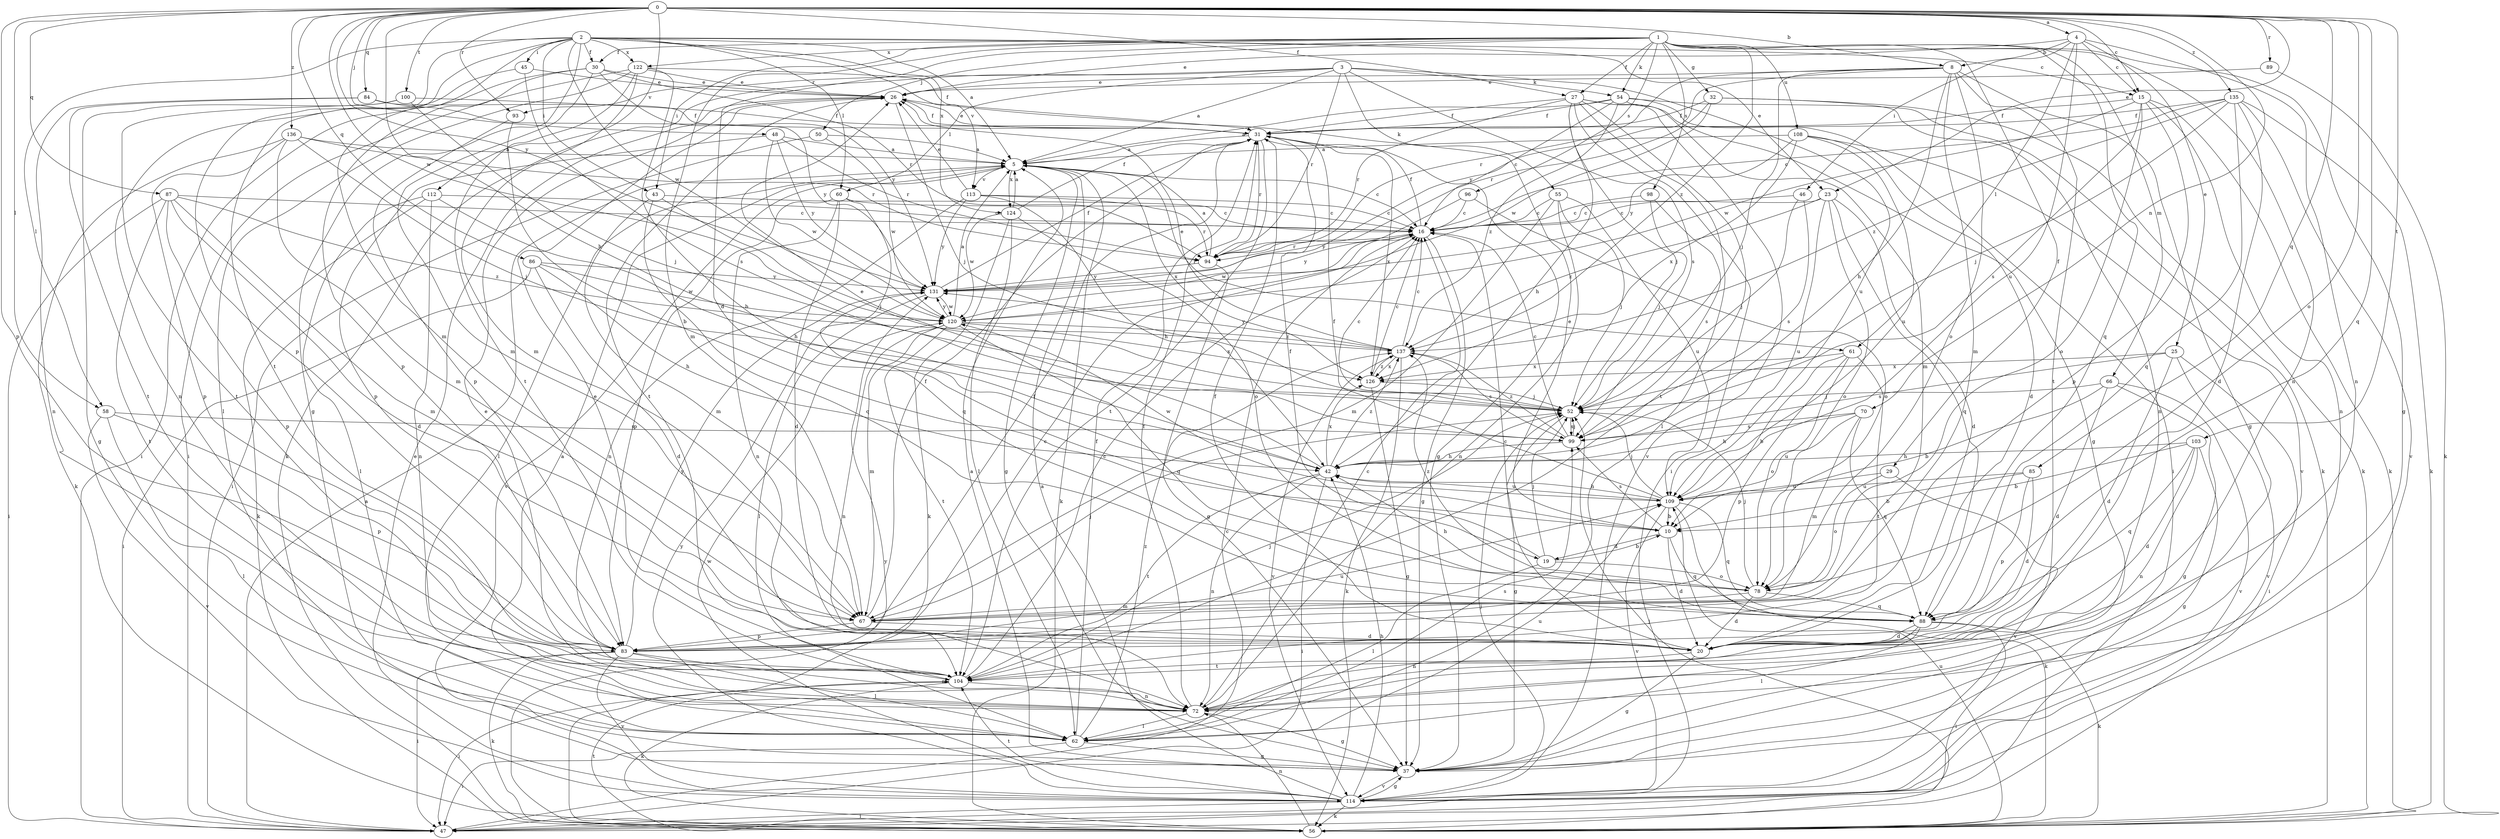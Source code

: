 strict digraph  {
0;
1;
2;
3;
4;
5;
8;
10;
15;
16;
19;
20;
23;
25;
26;
27;
29;
30;
31;
32;
37;
42;
43;
45;
46;
47;
48;
50;
52;
54;
55;
56;
58;
60;
61;
62;
66;
67;
70;
72;
78;
83;
84;
85;
86;
87;
88;
89;
93;
94;
96;
98;
99;
100;
103;
104;
108;
109;
112;
113;
114;
120;
122;
124;
126;
131;
135;
136;
137;
0 -> 4  [label=a];
0 -> 8  [label=b];
0 -> 15  [label=c];
0 -> 23  [label=e];
0 -> 27  [label=f];
0 -> 42  [label=h];
0 -> 48  [label=j];
0 -> 58  [label=l];
0 -> 70  [label=n];
0 -> 78  [label=o];
0 -> 83  [label=p];
0 -> 84  [label=q];
0 -> 85  [label=q];
0 -> 86  [label=q];
0 -> 87  [label=q];
0 -> 88  [label=q];
0 -> 89  [label=r];
0 -> 93  [label=r];
0 -> 100  [label=t];
0 -> 103  [label=t];
0 -> 112  [label=v];
0 -> 120  [label=w];
0 -> 131  [label=y];
0 -> 135  [label=z];
0 -> 136  [label=z];
1 -> 19  [label=d];
1 -> 27  [label=f];
1 -> 29  [label=f];
1 -> 30  [label=f];
1 -> 32  [label=g];
1 -> 37  [label=g];
1 -> 43  [label=i];
1 -> 50  [label=j];
1 -> 54  [label=k];
1 -> 66  [label=m];
1 -> 67  [label=m];
1 -> 72  [label=n];
1 -> 88  [label=q];
1 -> 96  [label=s];
1 -> 98  [label=s];
1 -> 108  [label=u];
1 -> 122  [label=x];
1 -> 137  [label=z];
2 -> 5  [label=a];
2 -> 15  [label=c];
2 -> 23  [label=e];
2 -> 30  [label=f];
2 -> 37  [label=g];
2 -> 43  [label=i];
2 -> 45  [label=i];
2 -> 58  [label=l];
2 -> 60  [label=l];
2 -> 67  [label=m];
2 -> 83  [label=p];
2 -> 104  [label=t];
2 -> 113  [label=v];
2 -> 120  [label=w];
2 -> 122  [label=x];
2 -> 124  [label=x];
3 -> 5  [label=a];
3 -> 54  [label=k];
3 -> 55  [label=k];
3 -> 56  [label=k];
3 -> 60  [label=l];
3 -> 93  [label=r];
3 -> 94  [label=r];
3 -> 99  [label=s];
3 -> 109  [label=u];
4 -> 8  [label=b];
4 -> 15  [label=c];
4 -> 25  [label=e];
4 -> 26  [label=e];
4 -> 46  [label=i];
4 -> 61  [label=l];
4 -> 72  [label=n];
4 -> 109  [label=u];
5 -> 16  [label=c];
5 -> 37  [label=g];
5 -> 56  [label=k];
5 -> 61  [label=l];
5 -> 62  [label=l];
5 -> 113  [label=v];
5 -> 114  [label=v];
5 -> 124  [label=x];
5 -> 126  [label=x];
8 -> 26  [label=e];
8 -> 37  [label=g];
8 -> 42  [label=h];
8 -> 52  [label=j];
8 -> 67  [label=m];
8 -> 78  [label=o];
8 -> 94  [label=r];
8 -> 104  [label=t];
8 -> 131  [label=y];
10 -> 19  [label=d];
10 -> 20  [label=d];
10 -> 26  [label=e];
10 -> 88  [label=q];
10 -> 99  [label=s];
15 -> 31  [label=f];
15 -> 56  [label=k];
15 -> 72  [label=n];
15 -> 78  [label=o];
15 -> 83  [label=p];
15 -> 99  [label=s];
15 -> 120  [label=w];
16 -> 31  [label=f];
16 -> 37  [label=g];
16 -> 94  [label=r];
16 -> 120  [label=w];
16 -> 131  [label=y];
19 -> 10  [label=b];
19 -> 31  [label=f];
19 -> 52  [label=j];
19 -> 62  [label=l];
19 -> 78  [label=o];
20 -> 16  [label=c];
20 -> 31  [label=f];
20 -> 37  [label=g];
20 -> 104  [label=t];
23 -> 16  [label=c];
23 -> 20  [label=d];
23 -> 78  [label=o];
23 -> 88  [label=q];
23 -> 109  [label=u];
23 -> 137  [label=z];
25 -> 20  [label=d];
25 -> 47  [label=i];
25 -> 99  [label=s];
25 -> 114  [label=v];
25 -> 126  [label=x];
26 -> 31  [label=f];
26 -> 52  [label=j];
26 -> 104  [label=t];
27 -> 31  [label=f];
27 -> 37  [label=g];
27 -> 42  [label=h];
27 -> 47  [label=i];
27 -> 52  [label=j];
27 -> 62  [label=l];
27 -> 94  [label=r];
27 -> 104  [label=t];
27 -> 114  [label=v];
29 -> 78  [label=o];
29 -> 109  [label=u];
29 -> 114  [label=v];
30 -> 26  [label=e];
30 -> 47  [label=i];
30 -> 67  [label=m];
30 -> 83  [label=p];
30 -> 94  [label=r];
30 -> 131  [label=y];
31 -> 5  [label=a];
31 -> 26  [label=e];
31 -> 37  [label=g];
31 -> 94  [label=r];
31 -> 104  [label=t];
31 -> 126  [label=x];
32 -> 31  [label=f];
32 -> 56  [label=k];
32 -> 72  [label=n];
32 -> 94  [label=r];
32 -> 120  [label=w];
37 -> 5  [label=a];
37 -> 114  [label=v];
42 -> 26  [label=e];
42 -> 47  [label=i];
42 -> 72  [label=n];
42 -> 104  [label=t];
42 -> 109  [label=u];
42 -> 126  [label=x];
42 -> 137  [label=z];
43 -> 16  [label=c];
43 -> 52  [label=j];
43 -> 67  [label=m];
43 -> 88  [label=q];
45 -> 26  [label=e];
45 -> 72  [label=n];
45 -> 99  [label=s];
46 -> 16  [label=c];
46 -> 52  [label=j];
46 -> 99  [label=s];
47 -> 5  [label=a];
47 -> 16  [label=c];
48 -> 5  [label=a];
48 -> 83  [label=p];
48 -> 94  [label=r];
48 -> 120  [label=w];
48 -> 131  [label=y];
50 -> 5  [label=a];
50 -> 47  [label=i];
50 -> 120  [label=w];
52 -> 16  [label=c];
52 -> 37  [label=g];
52 -> 99  [label=s];
54 -> 5  [label=a];
54 -> 16  [label=c];
54 -> 31  [label=f];
54 -> 47  [label=i];
54 -> 56  [label=k];
54 -> 67  [label=m];
54 -> 137  [label=z];
55 -> 16  [label=c];
55 -> 52  [label=j];
55 -> 67  [label=m];
55 -> 72  [label=n];
55 -> 109  [label=u];
56 -> 52  [label=j];
56 -> 72  [label=n];
56 -> 104  [label=t];
56 -> 109  [label=u];
56 -> 131  [label=y];
58 -> 62  [label=l];
58 -> 83  [label=p];
58 -> 99  [label=s];
58 -> 114  [label=v];
60 -> 16  [label=c];
60 -> 20  [label=d];
60 -> 72  [label=n];
60 -> 83  [label=p];
60 -> 88  [label=q];
61 -> 10  [label=b];
61 -> 78  [label=o];
61 -> 83  [label=p];
61 -> 104  [label=t];
61 -> 126  [label=x];
62 -> 5  [label=a];
62 -> 31  [label=f];
62 -> 37  [label=g];
62 -> 47  [label=i];
62 -> 99  [label=s];
62 -> 109  [label=u];
62 -> 137  [label=z];
66 -> 10  [label=b];
66 -> 20  [label=d];
66 -> 37  [label=g];
66 -> 52  [label=j];
66 -> 114  [label=v];
67 -> 20  [label=d];
67 -> 31  [label=f];
67 -> 52  [label=j];
67 -> 83  [label=p];
70 -> 42  [label=h];
70 -> 67  [label=m];
70 -> 88  [label=q];
70 -> 99  [label=s];
70 -> 109  [label=u];
72 -> 16  [label=c];
72 -> 26  [label=e];
72 -> 31  [label=f];
72 -> 37  [label=g];
72 -> 62  [label=l];
78 -> 20  [label=d];
78 -> 42  [label=h];
78 -> 52  [label=j];
78 -> 67  [label=m];
78 -> 88  [label=q];
78 -> 137  [label=z];
83 -> 16  [label=c];
83 -> 31  [label=f];
83 -> 47  [label=i];
83 -> 56  [label=k];
83 -> 62  [label=l];
83 -> 72  [label=n];
83 -> 109  [label=u];
83 -> 114  [label=v];
83 -> 131  [label=y];
84 -> 31  [label=f];
84 -> 72  [label=n];
84 -> 104  [label=t];
84 -> 131  [label=y];
85 -> 10  [label=b];
85 -> 20  [label=d];
85 -> 83  [label=p];
85 -> 109  [label=u];
86 -> 20  [label=d];
86 -> 42  [label=h];
86 -> 47  [label=i];
86 -> 120  [label=w];
86 -> 131  [label=y];
87 -> 16  [label=c];
87 -> 20  [label=d];
87 -> 47  [label=i];
87 -> 67  [label=m];
87 -> 83  [label=p];
87 -> 104  [label=t];
87 -> 137  [label=z];
88 -> 20  [label=d];
88 -> 47  [label=i];
88 -> 56  [label=k];
88 -> 62  [label=l];
88 -> 72  [label=n];
89 -> 26  [label=e];
89 -> 56  [label=k];
93 -> 10  [label=b];
93 -> 83  [label=p];
94 -> 5  [label=a];
94 -> 37  [label=g];
94 -> 131  [label=y];
96 -> 16  [label=c];
96 -> 78  [label=o];
96 -> 131  [label=y];
98 -> 16  [label=c];
98 -> 52  [label=j];
98 -> 99  [label=s];
99 -> 16  [label=c];
99 -> 42  [label=h];
99 -> 52  [label=j];
99 -> 137  [label=z];
100 -> 31  [label=f];
100 -> 37  [label=g];
100 -> 52  [label=j];
100 -> 104  [label=t];
103 -> 10  [label=b];
103 -> 20  [label=d];
103 -> 37  [label=g];
103 -> 42  [label=h];
103 -> 72  [label=n];
103 -> 88  [label=q];
104 -> 16  [label=c];
104 -> 26  [label=e];
104 -> 47  [label=i];
104 -> 52  [label=j];
104 -> 56  [label=k];
104 -> 72  [label=n];
108 -> 5  [label=a];
108 -> 20  [label=d];
108 -> 109  [label=u];
108 -> 114  [label=v];
108 -> 126  [label=x];
108 -> 131  [label=y];
109 -> 10  [label=b];
109 -> 31  [label=f];
109 -> 42  [label=h];
109 -> 52  [label=j];
109 -> 56  [label=k];
109 -> 88  [label=q];
109 -> 114  [label=v];
109 -> 120  [label=w];
112 -> 16  [label=c];
112 -> 42  [label=h];
112 -> 56  [label=k];
112 -> 62  [label=l];
112 -> 72  [label=n];
113 -> 16  [label=c];
113 -> 26  [label=e];
113 -> 42  [label=h];
113 -> 72  [label=n];
113 -> 94  [label=r];
113 -> 131  [label=y];
114 -> 5  [label=a];
114 -> 26  [label=e];
114 -> 37  [label=g];
114 -> 42  [label=h];
114 -> 47  [label=i];
114 -> 52  [label=j];
114 -> 56  [label=k];
114 -> 104  [label=t];
114 -> 120  [label=w];
114 -> 131  [label=y];
120 -> 5  [label=a];
120 -> 67  [label=m];
120 -> 72  [label=n];
120 -> 88  [label=q];
120 -> 104  [label=t];
120 -> 126  [label=x];
120 -> 131  [label=y];
120 -> 137  [label=z];
122 -> 10  [label=b];
122 -> 26  [label=e];
122 -> 31  [label=f];
122 -> 47  [label=i];
122 -> 62  [label=l];
122 -> 67  [label=m];
122 -> 104  [label=t];
124 -> 5  [label=a];
124 -> 31  [label=f];
124 -> 56  [label=k];
124 -> 62  [label=l];
124 -> 78  [label=o];
124 -> 120  [label=w];
126 -> 16  [label=c];
126 -> 37  [label=g];
126 -> 52  [label=j];
126 -> 137  [label=z];
131 -> 31  [label=f];
131 -> 62  [label=l];
131 -> 120  [label=w];
135 -> 16  [label=c];
135 -> 20  [label=d];
135 -> 31  [label=f];
135 -> 52  [label=j];
135 -> 56  [label=k];
135 -> 88  [label=q];
135 -> 114  [label=v];
135 -> 137  [label=z];
136 -> 5  [label=a];
136 -> 52  [label=j];
136 -> 56  [label=k];
136 -> 67  [label=m];
136 -> 83  [label=p];
136 -> 94  [label=r];
137 -> 16  [label=c];
137 -> 26  [label=e];
137 -> 56  [label=k];
137 -> 99  [label=s];
137 -> 114  [label=v];
137 -> 126  [label=x];
137 -> 131  [label=y];
}
